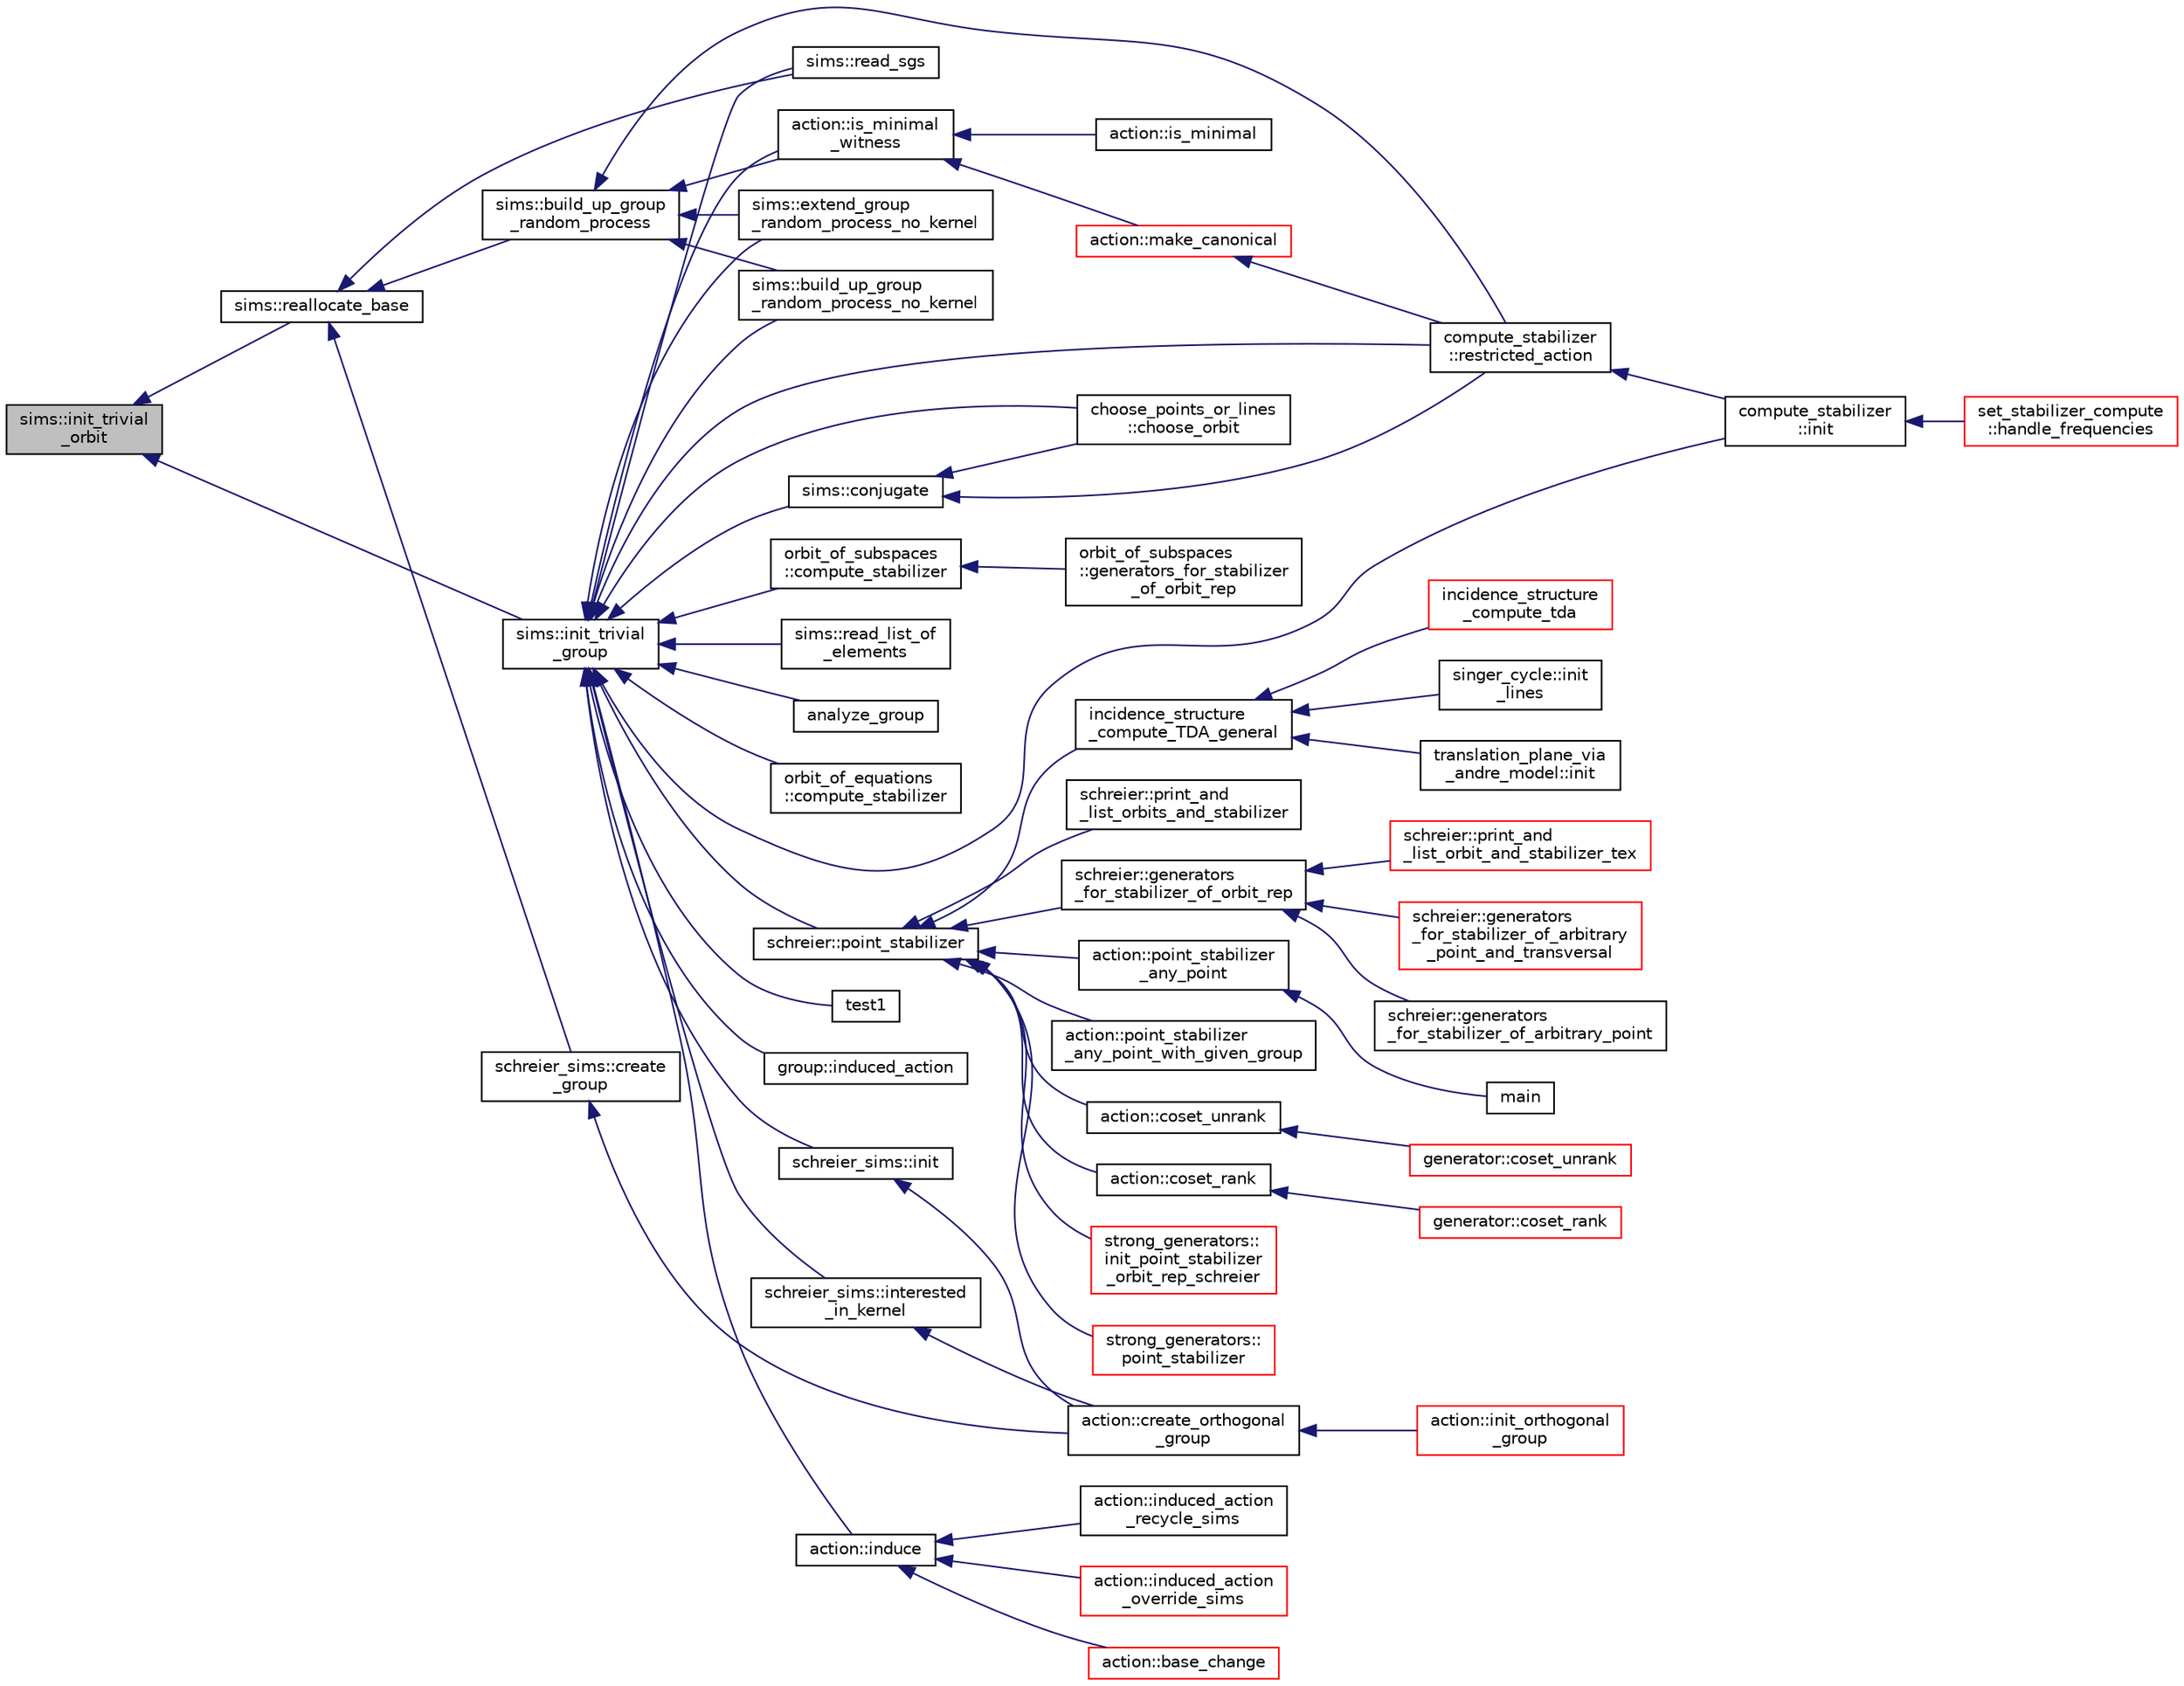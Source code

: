 digraph "sims::init_trivial_orbit"
{
  edge [fontname="Helvetica",fontsize="10",labelfontname="Helvetica",labelfontsize="10"];
  node [fontname="Helvetica",fontsize="10",shape=record];
  rankdir="LR";
  Node6520 [label="sims::init_trivial\l_orbit",height=0.2,width=0.4,color="black", fillcolor="grey75", style="filled", fontcolor="black"];
  Node6520 -> Node6521 [dir="back",color="midnightblue",fontsize="10",style="solid",fontname="Helvetica"];
  Node6521 [label="sims::reallocate_base",height=0.2,width=0.4,color="black", fillcolor="white", style="filled",URL="$d9/df3/classsims.html#a9768b0070683ba04b4211aa8d0de7fbd"];
  Node6521 -> Node6522 [dir="back",color="midnightblue",fontsize="10",style="solid",fontname="Helvetica"];
  Node6522 [label="schreier_sims::create\l_group",height=0.2,width=0.4,color="black", fillcolor="white", style="filled",URL="$d0/da8/classschreier__sims.html#a1423aec8f5f7f69d0518cd4e69e29b07"];
  Node6522 -> Node6523 [dir="back",color="midnightblue",fontsize="10",style="solid",fontname="Helvetica"];
  Node6523 [label="action::create_orthogonal\l_group",height=0.2,width=0.4,color="black", fillcolor="white", style="filled",URL="$d2/d86/classaction.html#a9ec9857e52b35c91c52964a1c5701128"];
  Node6523 -> Node6524 [dir="back",color="midnightblue",fontsize="10",style="solid",fontname="Helvetica"];
  Node6524 [label="action::init_orthogonal\l_group",height=0.2,width=0.4,color="red", fillcolor="white", style="filled",URL="$d2/d86/classaction.html#a2cfe124956ed67d8b7a927bb44847cc2"];
  Node6521 -> Node6532 [dir="back",color="midnightblue",fontsize="10",style="solid",fontname="Helvetica"];
  Node6532 [label="sims::build_up_group\l_random_process",height=0.2,width=0.4,color="black", fillcolor="white", style="filled",URL="$d9/df3/classsims.html#afde54d656304b5a92459615f2690ea64"];
  Node6532 -> Node6533 [dir="back",color="midnightblue",fontsize="10",style="solid",fontname="Helvetica"];
  Node6533 [label="action::is_minimal\l_witness",height=0.2,width=0.4,color="black", fillcolor="white", style="filled",URL="$d2/d86/classaction.html#aabf5ea4227f124eac2badc5d5225e220"];
  Node6533 -> Node6534 [dir="back",color="midnightblue",fontsize="10",style="solid",fontname="Helvetica"];
  Node6534 [label="action::is_minimal",height=0.2,width=0.4,color="black", fillcolor="white", style="filled",URL="$d2/d86/classaction.html#a1905e4012d6352a0337f6ee25ef3a875"];
  Node6533 -> Node6535 [dir="back",color="midnightblue",fontsize="10",style="solid",fontname="Helvetica"];
  Node6535 [label="action::make_canonical",height=0.2,width=0.4,color="red", fillcolor="white", style="filled",URL="$d2/d86/classaction.html#ae20ff0b8d092d2eddf9b661fb8821fd2"];
  Node6535 -> Node6540 [dir="back",color="midnightblue",fontsize="10",style="solid",fontname="Helvetica"];
  Node6540 [label="compute_stabilizer\l::restricted_action",height=0.2,width=0.4,color="black", fillcolor="white", style="filled",URL="$d8/d30/classcompute__stabilizer.html#a895df470da0ac14f812c3c4b6f2280b9"];
  Node6540 -> Node6541 [dir="back",color="midnightblue",fontsize="10",style="solid",fontname="Helvetica"];
  Node6541 [label="compute_stabilizer\l::init",height=0.2,width=0.4,color="black", fillcolor="white", style="filled",URL="$d8/d30/classcompute__stabilizer.html#a36a1729430f317a65559220a8206a7d7"];
  Node6541 -> Node6542 [dir="back",color="midnightblue",fontsize="10",style="solid",fontname="Helvetica"];
  Node6542 [label="set_stabilizer_compute\l::handle_frequencies",height=0.2,width=0.4,color="red", fillcolor="white", style="filled",URL="$d8/dc6/classset__stabilizer__compute.html#a247c31bc3f19f22dadbfd7607cbaaa78"];
  Node6532 -> Node6554 [dir="back",color="midnightblue",fontsize="10",style="solid",fontname="Helvetica"];
  Node6554 [label="sims::build_up_group\l_random_process_no_kernel",height=0.2,width=0.4,color="black", fillcolor="white", style="filled",URL="$d9/df3/classsims.html#a33747471a3e1ebdee59aff4edde62669"];
  Node6532 -> Node6555 [dir="back",color="midnightblue",fontsize="10",style="solid",fontname="Helvetica"];
  Node6555 [label="sims::extend_group\l_random_process_no_kernel",height=0.2,width=0.4,color="black", fillcolor="white", style="filled",URL="$d9/df3/classsims.html#a20958fd83e43b33c009e873b9df2fa11"];
  Node6532 -> Node6540 [dir="back",color="midnightblue",fontsize="10",style="solid",fontname="Helvetica"];
  Node6521 -> Node6556 [dir="back",color="midnightblue",fontsize="10",style="solid",fontname="Helvetica"];
  Node6556 [label="sims::read_sgs",height=0.2,width=0.4,color="black", fillcolor="white", style="filled",URL="$d9/df3/classsims.html#acc819864b418090e81b8a060cdc384df"];
  Node6520 -> Node6557 [dir="back",color="midnightblue",fontsize="10",style="solid",fontname="Helvetica"];
  Node6557 [label="sims::init_trivial\l_group",height=0.2,width=0.4,color="black", fillcolor="white", style="filled",URL="$d9/df3/classsims.html#a6a55a0a4e5124654f999933fd635334a"];
  Node6557 -> Node6558 [dir="back",color="midnightblue",fontsize="10",style="solid",fontname="Helvetica"];
  Node6558 [label="test1",height=0.2,width=0.4,color="black", fillcolor="white", style="filled",URL="$d9/db0/factor__space_8_c.html#ae2a201e46836d85cb2c5579a837b641a"];
  Node6557 -> Node6559 [dir="back",color="midnightblue",fontsize="10",style="solid",fontname="Helvetica"];
  Node6559 [label="schreier::point_stabilizer",height=0.2,width=0.4,color="black", fillcolor="white", style="filled",URL="$d3/dd6/classschreier.html#a976a31dfe3238284d96fc200532c7077"];
  Node6559 -> Node6560 [dir="back",color="midnightblue",fontsize="10",style="solid",fontname="Helvetica"];
  Node6560 [label="incidence_structure\l_compute_TDA_general",height=0.2,width=0.4,color="black", fillcolor="white", style="filled",URL="$df/d74/tl__geometry_8h.html#a21ab759f6e646f3fe703c17f39361448"];
  Node6560 -> Node6561 [dir="back",color="midnightblue",fontsize="10",style="solid",fontname="Helvetica"];
  Node6561 [label="incidence_structure\l_compute_tda",height=0.2,width=0.4,color="red", fillcolor="white", style="filled",URL="$df/d74/tl__geometry_8h.html#ab3a7584f120bbaf752a5bd831d3ebf72"];
  Node6560 -> Node6563 [dir="back",color="midnightblue",fontsize="10",style="solid",fontname="Helvetica"];
  Node6563 [label="singer_cycle::init\l_lines",height=0.2,width=0.4,color="black", fillcolor="white", style="filled",URL="$d8/d13/classsinger__cycle.html#a817cbf613596d5db2cf5e926db8fa328"];
  Node6560 -> Node6564 [dir="back",color="midnightblue",fontsize="10",style="solid",fontname="Helvetica"];
  Node6564 [label="translation_plane_via\l_andre_model::init",height=0.2,width=0.4,color="black", fillcolor="white", style="filled",URL="$d1/dcc/classtranslation__plane__via__andre__model.html#adb424599de168ade331979a9218ee07b"];
  Node6559 -> Node6565 [dir="back",color="midnightblue",fontsize="10",style="solid",fontname="Helvetica"];
  Node6565 [label="schreier::print_and\l_list_orbits_and_stabilizer",height=0.2,width=0.4,color="black", fillcolor="white", style="filled",URL="$d3/dd6/classschreier.html#ad6b4fa4094b8c359f67b73fa73d7a159"];
  Node6559 -> Node6566 [dir="back",color="midnightblue",fontsize="10",style="solid",fontname="Helvetica"];
  Node6566 [label="schreier::generators\l_for_stabilizer_of_orbit_rep",height=0.2,width=0.4,color="black", fillcolor="white", style="filled",URL="$d3/dd6/classschreier.html#afd6fcc50900894e183d838f09e840da6"];
  Node6566 -> Node6567 [dir="back",color="midnightblue",fontsize="10",style="solid",fontname="Helvetica"];
  Node6567 [label="schreier::print_and\l_list_orbit_and_stabilizer_tex",height=0.2,width=0.4,color="red", fillcolor="white", style="filled",URL="$d3/dd6/classschreier.html#a52098502f3919b9b57e1ebb4feba42bb"];
  Node6566 -> Node6569 [dir="back",color="midnightblue",fontsize="10",style="solid",fontname="Helvetica"];
  Node6569 [label="schreier::generators\l_for_stabilizer_of_arbitrary\l_point_and_transversal",height=0.2,width=0.4,color="red", fillcolor="white", style="filled",URL="$d3/dd6/classschreier.html#a63e4acebeefabb5a5dd6f4c2a60398f5"];
  Node6566 -> Node6579 [dir="back",color="midnightblue",fontsize="10",style="solid",fontname="Helvetica"];
  Node6579 [label="schreier::generators\l_for_stabilizer_of_arbitrary_point",height=0.2,width=0.4,color="black", fillcolor="white", style="filled",URL="$d3/dd6/classschreier.html#aa6cc932d095c7acfbc2f764828fde3f8"];
  Node6559 -> Node6580 [dir="back",color="midnightblue",fontsize="10",style="solid",fontname="Helvetica"];
  Node6580 [label="action::point_stabilizer\l_any_point",height=0.2,width=0.4,color="black", fillcolor="white", style="filled",URL="$d2/d86/classaction.html#a32ab18e3be9f4412d340ee94de405c13"];
  Node6580 -> Node6581 [dir="back",color="midnightblue",fontsize="10",style="solid",fontname="Helvetica"];
  Node6581 [label="main",height=0.2,width=0.4,color="black", fillcolor="white", style="filled",URL="$d2/dfa/draw__colored__graph_8_c.html#a3c04138a5bfe5d72780bb7e82a18e627"];
  Node6559 -> Node6582 [dir="back",color="midnightblue",fontsize="10",style="solid",fontname="Helvetica"];
  Node6582 [label="action::point_stabilizer\l_any_point_with_given_group",height=0.2,width=0.4,color="black", fillcolor="white", style="filled",URL="$d2/d86/classaction.html#a4892e0399ba1be9d5f0aae001f18d663"];
  Node6559 -> Node6583 [dir="back",color="midnightblue",fontsize="10",style="solid",fontname="Helvetica"];
  Node6583 [label="action::coset_unrank",height=0.2,width=0.4,color="black", fillcolor="white", style="filled",URL="$d2/d86/classaction.html#aeabf488f671d4e77a8a892eb58d82b34"];
  Node6583 -> Node6584 [dir="back",color="midnightblue",fontsize="10",style="solid",fontname="Helvetica"];
  Node6584 [label="generator::coset_unrank",height=0.2,width=0.4,color="red", fillcolor="white", style="filled",URL="$d7/d73/classgenerator.html#a489f02ee804f130f666029a46020aaf6"];
  Node6559 -> Node6612 [dir="back",color="midnightblue",fontsize="10",style="solid",fontname="Helvetica"];
  Node6612 [label="action::coset_rank",height=0.2,width=0.4,color="black", fillcolor="white", style="filled",URL="$d2/d86/classaction.html#a5757c5b9562366be88526cc943c015e0"];
  Node6612 -> Node6613 [dir="back",color="midnightblue",fontsize="10",style="solid",fontname="Helvetica"];
  Node6613 [label="generator::coset_rank",height=0.2,width=0.4,color="red", fillcolor="white", style="filled",URL="$d7/d73/classgenerator.html#aee00240c0ae71885dd9d23b5423c56d9"];
  Node6559 -> Node6616 [dir="back",color="midnightblue",fontsize="10",style="solid",fontname="Helvetica"];
  Node6616 [label="strong_generators::\linit_point_stabilizer\l_orbit_rep_schreier",height=0.2,width=0.4,color="red", fillcolor="white", style="filled",URL="$dc/d09/classstrong__generators.html#abca7016c4618063c8c65a62c4ca889b9"];
  Node6559 -> Node6618 [dir="back",color="midnightblue",fontsize="10",style="solid",fontname="Helvetica"];
  Node6618 [label="strong_generators::\lpoint_stabilizer",height=0.2,width=0.4,color="red", fillcolor="white", style="filled",URL="$dc/d09/classstrong__generators.html#ad7ce398640e75836a6a4dde4e305e9e0"];
  Node6557 -> Node6625 [dir="back",color="midnightblue",fontsize="10",style="solid",fontname="Helvetica"];
  Node6625 [label="group::induced_action",height=0.2,width=0.4,color="black", fillcolor="white", style="filled",URL="$d1/db7/classgroup.html#af6664c64704eb397874f42ed1ac7fed1"];
  Node6557 -> Node6626 [dir="back",color="midnightblue",fontsize="10",style="solid",fontname="Helvetica"];
  Node6626 [label="action::induce",height=0.2,width=0.4,color="black", fillcolor="white", style="filled",URL="$d2/d86/classaction.html#a32012836490e544a15fb4596b90cb07b"];
  Node6626 -> Node6627 [dir="back",color="midnightblue",fontsize="10",style="solid",fontname="Helvetica"];
  Node6627 [label="action::induced_action\l_recycle_sims",height=0.2,width=0.4,color="black", fillcolor="white", style="filled",URL="$d2/d86/classaction.html#a3e74edeb058083aa57a8b31cb28ab88c"];
  Node6626 -> Node6628 [dir="back",color="midnightblue",fontsize="10",style="solid",fontname="Helvetica"];
  Node6628 [label="action::induced_action\l_override_sims",height=0.2,width=0.4,color="red", fillcolor="white", style="filled",URL="$d2/d86/classaction.html#ac8cc7d4543f6ef75a04777bd82ca244b"];
  Node6626 -> Node6763 [dir="back",color="midnightblue",fontsize="10",style="solid",fontname="Helvetica"];
  Node6763 [label="action::base_change",height=0.2,width=0.4,color="red", fillcolor="white", style="filled",URL="$d2/d86/classaction.html#a1cab1a81da804692affaf9b7060c90f6"];
  Node6557 -> Node6533 [dir="back",color="midnightblue",fontsize="10",style="solid",fontname="Helvetica"];
  Node6557 -> Node6766 [dir="back",color="midnightblue",fontsize="10",style="solid",fontname="Helvetica"];
  Node6766 [label="schreier_sims::init",height=0.2,width=0.4,color="black", fillcolor="white", style="filled",URL="$d0/da8/classschreier__sims.html#a360464a9d986401870264e415f132c67"];
  Node6766 -> Node6523 [dir="back",color="midnightblue",fontsize="10",style="solid",fontname="Helvetica"];
  Node6557 -> Node6767 [dir="back",color="midnightblue",fontsize="10",style="solid",fontname="Helvetica"];
  Node6767 [label="schreier_sims::interested\l_in_kernel",height=0.2,width=0.4,color="black", fillcolor="white", style="filled",URL="$d0/da8/classschreier__sims.html#ae16c57c3e24bb0c2d2d5c8d8e73e4b95"];
  Node6767 -> Node6523 [dir="back",color="midnightblue",fontsize="10",style="solid",fontname="Helvetica"];
  Node6557 -> Node6554 [dir="back",color="midnightblue",fontsize="10",style="solid",fontname="Helvetica"];
  Node6557 -> Node6555 [dir="back",color="midnightblue",fontsize="10",style="solid",fontname="Helvetica"];
  Node6557 -> Node6768 [dir="back",color="midnightblue",fontsize="10",style="solid",fontname="Helvetica"];
  Node6768 [label="sims::conjugate",height=0.2,width=0.4,color="black", fillcolor="white", style="filled",URL="$d9/df3/classsims.html#ae5fdcadcb51929b4f5c02347384d8b8d"];
  Node6768 -> Node6540 [dir="back",color="midnightblue",fontsize="10",style="solid",fontname="Helvetica"];
  Node6768 -> Node6769 [dir="back",color="midnightblue",fontsize="10",style="solid",fontname="Helvetica"];
  Node6769 [label="choose_points_or_lines\l::choose_orbit",height=0.2,width=0.4,color="black", fillcolor="white", style="filled",URL="$d6/d75/classchoose__points__or__lines.html#a17def7dc2b9407b483d887fb24fab74d"];
  Node6557 -> Node6770 [dir="back",color="midnightblue",fontsize="10",style="solid",fontname="Helvetica"];
  Node6770 [label="sims::read_list_of\l_elements",height=0.2,width=0.4,color="black", fillcolor="white", style="filled",URL="$d9/df3/classsims.html#ab7bb352911a48cf5c83b943be651f747"];
  Node6557 -> Node6556 [dir="back",color="midnightblue",fontsize="10",style="solid",fontname="Helvetica"];
  Node6557 -> Node6541 [dir="back",color="midnightblue",fontsize="10",style="solid",fontname="Helvetica"];
  Node6557 -> Node6540 [dir="back",color="midnightblue",fontsize="10",style="solid",fontname="Helvetica"];
  Node6557 -> Node6771 [dir="back",color="midnightblue",fontsize="10",style="solid",fontname="Helvetica"];
  Node6771 [label="analyze_group",height=0.2,width=0.4,color="black", fillcolor="white", style="filled",URL="$d0/d76/tl__algebra__and__number__theory_8h.html#acc445ef9d19e7fe78fbe1a057328958e"];
  Node6557 -> Node6769 [dir="back",color="midnightblue",fontsize="10",style="solid",fontname="Helvetica"];
  Node6557 -> Node6772 [dir="back",color="midnightblue",fontsize="10",style="solid",fontname="Helvetica"];
  Node6772 [label="orbit_of_equations\l::compute_stabilizer",height=0.2,width=0.4,color="black", fillcolor="white", style="filled",URL="$dd/d23/classorbit__of__equations.html#ae91b1fc7aaed29d4cd3ece65d39eb300"];
  Node6557 -> Node6773 [dir="back",color="midnightblue",fontsize="10",style="solid",fontname="Helvetica"];
  Node6773 [label="orbit_of_subspaces\l::compute_stabilizer",height=0.2,width=0.4,color="black", fillcolor="white", style="filled",URL="$d5/d64/classorbit__of__subspaces.html#a417479ac6c67e0a70ccd873212f504a9"];
  Node6773 -> Node6774 [dir="back",color="midnightblue",fontsize="10",style="solid",fontname="Helvetica"];
  Node6774 [label="orbit_of_subspaces\l::generators_for_stabilizer\l_of_orbit_rep",height=0.2,width=0.4,color="black", fillcolor="white", style="filled",URL="$d5/d64/classorbit__of__subspaces.html#a79caaec8e5a402678982e3eb29ca7053"];
}

